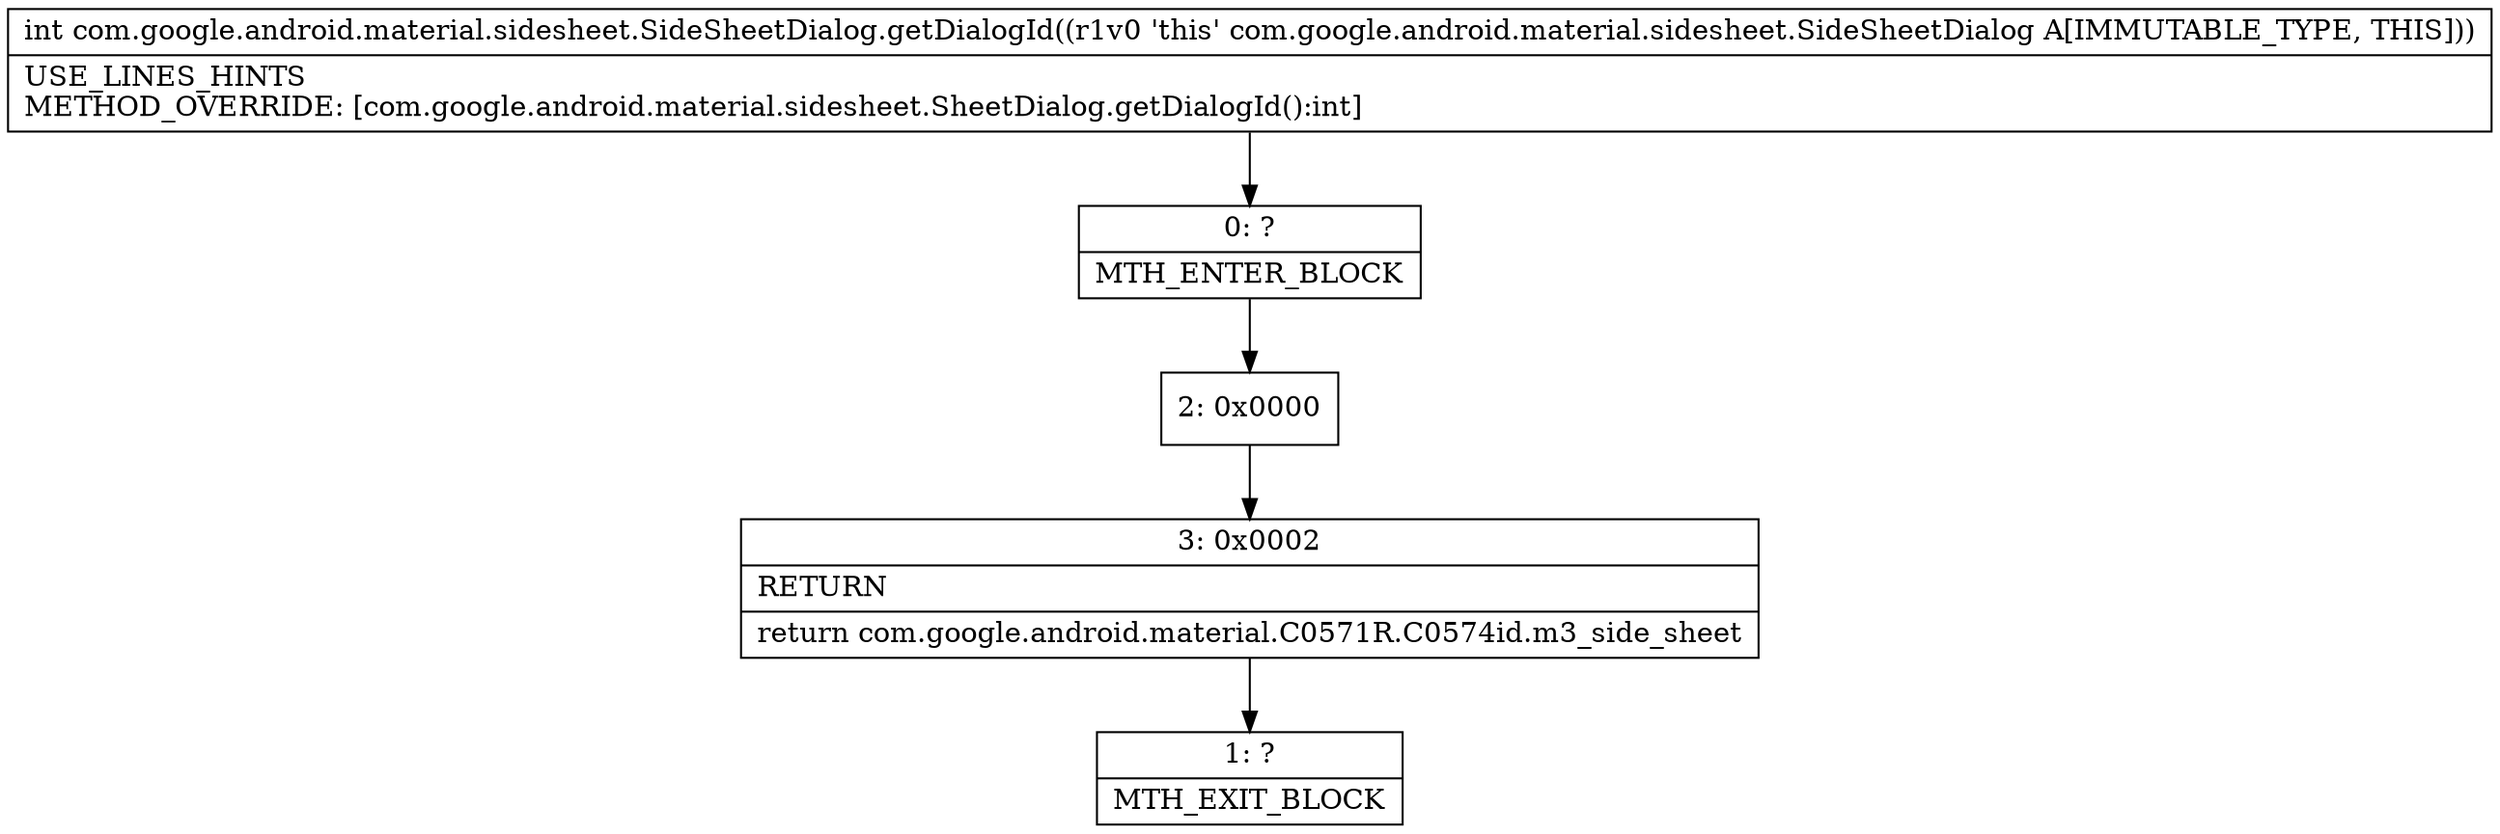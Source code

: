 digraph "CFG forcom.google.android.material.sidesheet.SideSheetDialog.getDialogId()I" {
Node_0 [shape=record,label="{0\:\ ?|MTH_ENTER_BLOCK\l}"];
Node_2 [shape=record,label="{2\:\ 0x0000}"];
Node_3 [shape=record,label="{3\:\ 0x0002|RETURN\l|return com.google.android.material.C0571R.C0574id.m3_side_sheet\l}"];
Node_1 [shape=record,label="{1\:\ ?|MTH_EXIT_BLOCK\l}"];
MethodNode[shape=record,label="{int com.google.android.material.sidesheet.SideSheetDialog.getDialogId((r1v0 'this' com.google.android.material.sidesheet.SideSheetDialog A[IMMUTABLE_TYPE, THIS]))  | USE_LINES_HINTS\lMETHOD_OVERRIDE: [com.google.android.material.sidesheet.SheetDialog.getDialogId():int]\l}"];
MethodNode -> Node_0;Node_0 -> Node_2;
Node_2 -> Node_3;
Node_3 -> Node_1;
}

